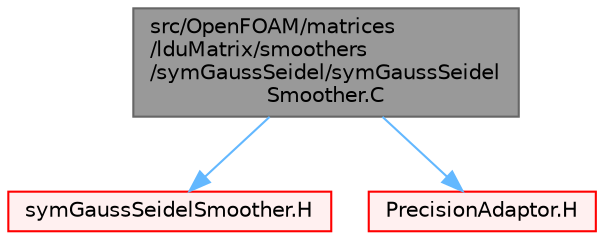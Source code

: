 digraph "src/OpenFOAM/matrices/lduMatrix/smoothers/symGaussSeidel/symGaussSeidelSmoother.C"
{
 // LATEX_PDF_SIZE
  bgcolor="transparent";
  edge [fontname=Helvetica,fontsize=10,labelfontname=Helvetica,labelfontsize=10];
  node [fontname=Helvetica,fontsize=10,shape=box,height=0.2,width=0.4];
  Node1 [id="Node000001",label="src/OpenFOAM/matrices\l/lduMatrix/smoothers\l/symGaussSeidel/symGaussSeidel\lSmoother.C",height=0.2,width=0.4,color="gray40", fillcolor="grey60", style="filled", fontcolor="black",tooltip=" "];
  Node1 -> Node2 [id="edge1_Node000001_Node000002",color="steelblue1",style="solid",tooltip=" "];
  Node2 [id="Node000002",label="symGaussSeidelSmoother.H",height=0.2,width=0.4,color="red", fillcolor="#FFF0F0", style="filled",URL="$symGaussSeidelSmoother_8H.html",tooltip=" "];
  Node1 -> Node210 [id="edge2_Node000001_Node000210",color="steelblue1",style="solid",tooltip=" "];
  Node210 [id="Node000210",label="PrecisionAdaptor.H",height=0.2,width=0.4,color="red", fillcolor="#FFF0F0", style="filled",URL="$PrecisionAdaptor_8H.html",tooltip=" "];
}
